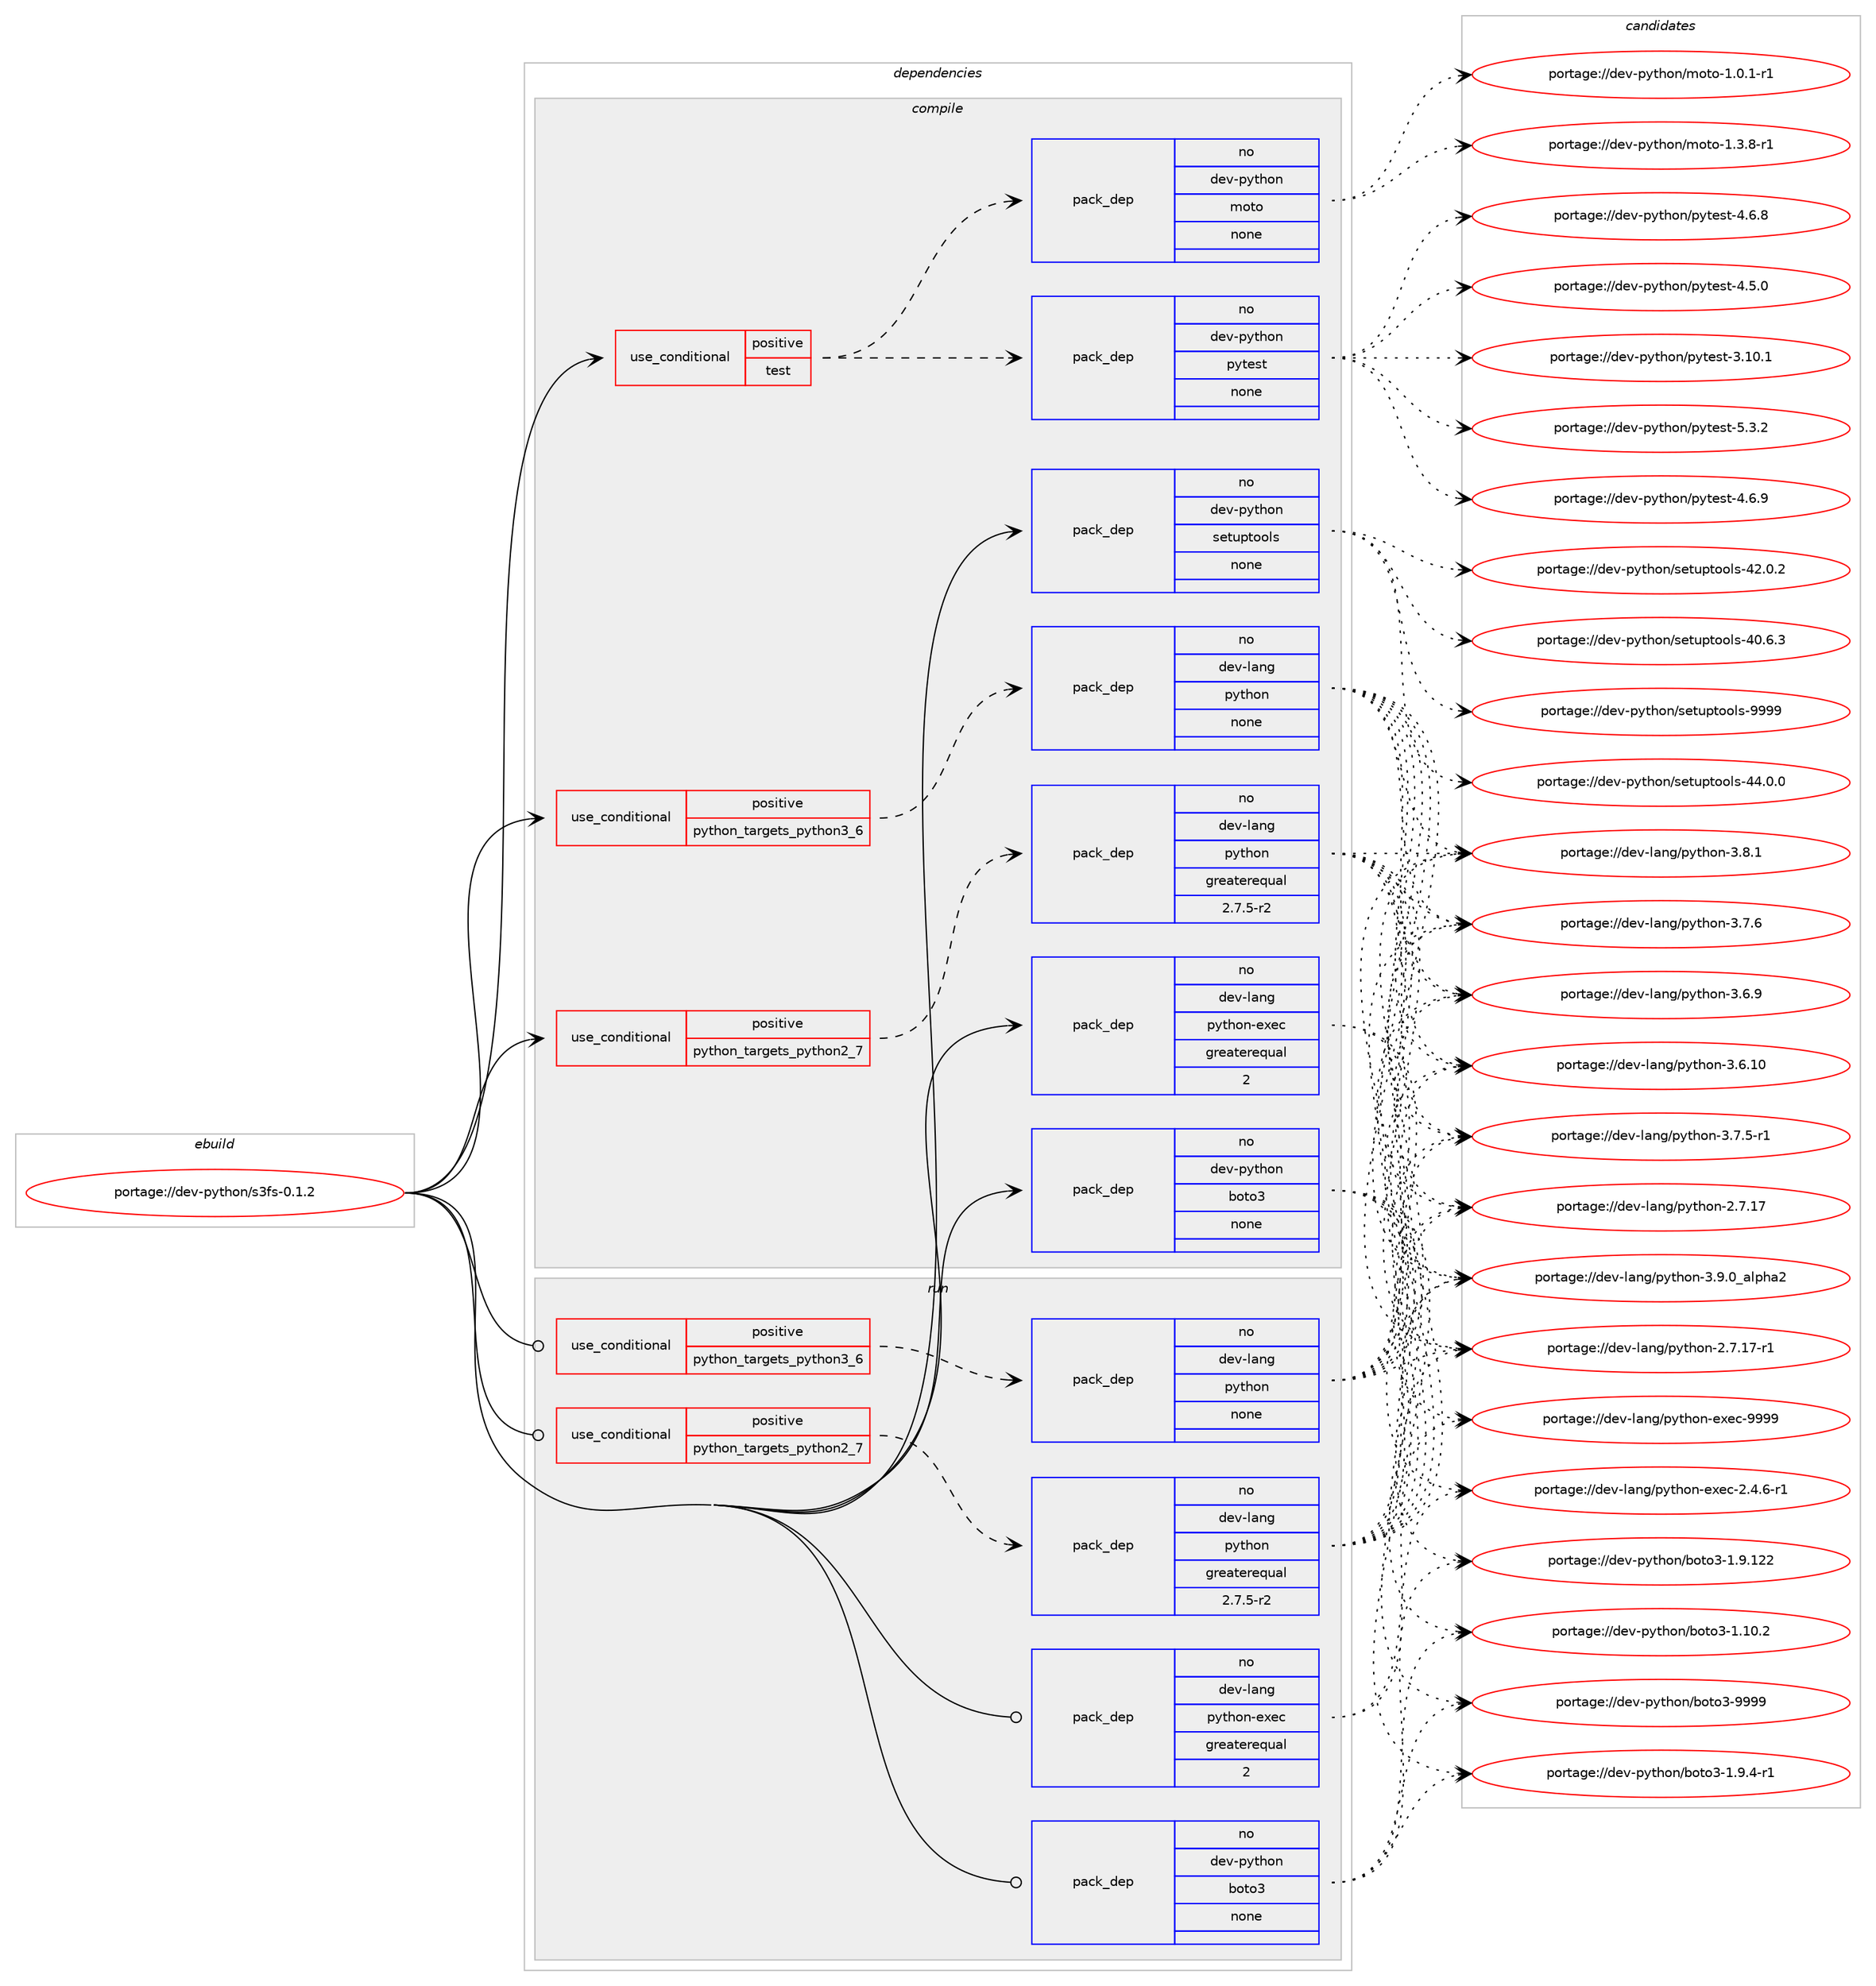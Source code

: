 digraph prolog {

# *************
# Graph options
# *************

newrank=true;
concentrate=true;
compound=true;
graph [rankdir=LR,fontname=Helvetica,fontsize=10,ranksep=1.5];#, ranksep=2.5, nodesep=0.2];
edge  [arrowhead=vee];
node  [fontname=Helvetica,fontsize=10];

# **********
# The ebuild
# **********

subgraph cluster_leftcol {
color=gray;
rank=same;
label=<<i>ebuild</i>>;
id [label="portage://dev-python/s3fs-0.1.2", color=red, width=4, href="../dev-python/s3fs-0.1.2.svg"];
}

# ****************
# The dependencies
# ****************

subgraph cluster_midcol {
color=gray;
label=<<i>dependencies</i>>;
subgraph cluster_compile {
fillcolor="#eeeeee";
style=filled;
label=<<i>compile</i>>;
subgraph cond106345 {
dependency426929 [label=<<TABLE BORDER="0" CELLBORDER="1" CELLSPACING="0" CELLPADDING="4"><TR><TD ROWSPAN="3" CELLPADDING="10">use_conditional</TD></TR><TR><TD>positive</TD></TR><TR><TD>python_targets_python2_7</TD></TR></TABLE>>, shape=none, color=red];
subgraph pack315686 {
dependency426930 [label=<<TABLE BORDER="0" CELLBORDER="1" CELLSPACING="0" CELLPADDING="4" WIDTH="220"><TR><TD ROWSPAN="6" CELLPADDING="30">pack_dep</TD></TR><TR><TD WIDTH="110">no</TD></TR><TR><TD>dev-lang</TD></TR><TR><TD>python</TD></TR><TR><TD>greaterequal</TD></TR><TR><TD>2.7.5-r2</TD></TR></TABLE>>, shape=none, color=blue];
}
dependency426929:e -> dependency426930:w [weight=20,style="dashed",arrowhead="vee"];
}
id:e -> dependency426929:w [weight=20,style="solid",arrowhead="vee"];
subgraph cond106346 {
dependency426931 [label=<<TABLE BORDER="0" CELLBORDER="1" CELLSPACING="0" CELLPADDING="4"><TR><TD ROWSPAN="3" CELLPADDING="10">use_conditional</TD></TR><TR><TD>positive</TD></TR><TR><TD>python_targets_python3_6</TD></TR></TABLE>>, shape=none, color=red];
subgraph pack315687 {
dependency426932 [label=<<TABLE BORDER="0" CELLBORDER="1" CELLSPACING="0" CELLPADDING="4" WIDTH="220"><TR><TD ROWSPAN="6" CELLPADDING="30">pack_dep</TD></TR><TR><TD WIDTH="110">no</TD></TR><TR><TD>dev-lang</TD></TR><TR><TD>python</TD></TR><TR><TD>none</TD></TR><TR><TD></TD></TR></TABLE>>, shape=none, color=blue];
}
dependency426931:e -> dependency426932:w [weight=20,style="dashed",arrowhead="vee"];
}
id:e -> dependency426931:w [weight=20,style="solid",arrowhead="vee"];
subgraph cond106347 {
dependency426933 [label=<<TABLE BORDER="0" CELLBORDER="1" CELLSPACING="0" CELLPADDING="4"><TR><TD ROWSPAN="3" CELLPADDING="10">use_conditional</TD></TR><TR><TD>positive</TD></TR><TR><TD>test</TD></TR></TABLE>>, shape=none, color=red];
subgraph pack315688 {
dependency426934 [label=<<TABLE BORDER="0" CELLBORDER="1" CELLSPACING="0" CELLPADDING="4" WIDTH="220"><TR><TD ROWSPAN="6" CELLPADDING="30">pack_dep</TD></TR><TR><TD WIDTH="110">no</TD></TR><TR><TD>dev-python</TD></TR><TR><TD>moto</TD></TR><TR><TD>none</TD></TR><TR><TD></TD></TR></TABLE>>, shape=none, color=blue];
}
dependency426933:e -> dependency426934:w [weight=20,style="dashed",arrowhead="vee"];
subgraph pack315689 {
dependency426935 [label=<<TABLE BORDER="0" CELLBORDER="1" CELLSPACING="0" CELLPADDING="4" WIDTH="220"><TR><TD ROWSPAN="6" CELLPADDING="30">pack_dep</TD></TR><TR><TD WIDTH="110">no</TD></TR><TR><TD>dev-python</TD></TR><TR><TD>pytest</TD></TR><TR><TD>none</TD></TR><TR><TD></TD></TR></TABLE>>, shape=none, color=blue];
}
dependency426933:e -> dependency426935:w [weight=20,style="dashed",arrowhead="vee"];
}
id:e -> dependency426933:w [weight=20,style="solid",arrowhead="vee"];
subgraph pack315690 {
dependency426936 [label=<<TABLE BORDER="0" CELLBORDER="1" CELLSPACING="0" CELLPADDING="4" WIDTH="220"><TR><TD ROWSPAN="6" CELLPADDING="30">pack_dep</TD></TR><TR><TD WIDTH="110">no</TD></TR><TR><TD>dev-lang</TD></TR><TR><TD>python-exec</TD></TR><TR><TD>greaterequal</TD></TR><TR><TD>2</TD></TR></TABLE>>, shape=none, color=blue];
}
id:e -> dependency426936:w [weight=20,style="solid",arrowhead="vee"];
subgraph pack315691 {
dependency426937 [label=<<TABLE BORDER="0" CELLBORDER="1" CELLSPACING="0" CELLPADDING="4" WIDTH="220"><TR><TD ROWSPAN="6" CELLPADDING="30">pack_dep</TD></TR><TR><TD WIDTH="110">no</TD></TR><TR><TD>dev-python</TD></TR><TR><TD>boto3</TD></TR><TR><TD>none</TD></TR><TR><TD></TD></TR></TABLE>>, shape=none, color=blue];
}
id:e -> dependency426937:w [weight=20,style="solid",arrowhead="vee"];
subgraph pack315692 {
dependency426938 [label=<<TABLE BORDER="0" CELLBORDER="1" CELLSPACING="0" CELLPADDING="4" WIDTH="220"><TR><TD ROWSPAN="6" CELLPADDING="30">pack_dep</TD></TR><TR><TD WIDTH="110">no</TD></TR><TR><TD>dev-python</TD></TR><TR><TD>setuptools</TD></TR><TR><TD>none</TD></TR><TR><TD></TD></TR></TABLE>>, shape=none, color=blue];
}
id:e -> dependency426938:w [weight=20,style="solid",arrowhead="vee"];
}
subgraph cluster_compileandrun {
fillcolor="#eeeeee";
style=filled;
label=<<i>compile and run</i>>;
}
subgraph cluster_run {
fillcolor="#eeeeee";
style=filled;
label=<<i>run</i>>;
subgraph cond106348 {
dependency426939 [label=<<TABLE BORDER="0" CELLBORDER="1" CELLSPACING="0" CELLPADDING="4"><TR><TD ROWSPAN="3" CELLPADDING="10">use_conditional</TD></TR><TR><TD>positive</TD></TR><TR><TD>python_targets_python2_7</TD></TR></TABLE>>, shape=none, color=red];
subgraph pack315693 {
dependency426940 [label=<<TABLE BORDER="0" CELLBORDER="1" CELLSPACING="0" CELLPADDING="4" WIDTH="220"><TR><TD ROWSPAN="6" CELLPADDING="30">pack_dep</TD></TR><TR><TD WIDTH="110">no</TD></TR><TR><TD>dev-lang</TD></TR><TR><TD>python</TD></TR><TR><TD>greaterequal</TD></TR><TR><TD>2.7.5-r2</TD></TR></TABLE>>, shape=none, color=blue];
}
dependency426939:e -> dependency426940:w [weight=20,style="dashed",arrowhead="vee"];
}
id:e -> dependency426939:w [weight=20,style="solid",arrowhead="odot"];
subgraph cond106349 {
dependency426941 [label=<<TABLE BORDER="0" CELLBORDER="1" CELLSPACING="0" CELLPADDING="4"><TR><TD ROWSPAN="3" CELLPADDING="10">use_conditional</TD></TR><TR><TD>positive</TD></TR><TR><TD>python_targets_python3_6</TD></TR></TABLE>>, shape=none, color=red];
subgraph pack315694 {
dependency426942 [label=<<TABLE BORDER="0" CELLBORDER="1" CELLSPACING="0" CELLPADDING="4" WIDTH="220"><TR><TD ROWSPAN="6" CELLPADDING="30">pack_dep</TD></TR><TR><TD WIDTH="110">no</TD></TR><TR><TD>dev-lang</TD></TR><TR><TD>python</TD></TR><TR><TD>none</TD></TR><TR><TD></TD></TR></TABLE>>, shape=none, color=blue];
}
dependency426941:e -> dependency426942:w [weight=20,style="dashed",arrowhead="vee"];
}
id:e -> dependency426941:w [weight=20,style="solid",arrowhead="odot"];
subgraph pack315695 {
dependency426943 [label=<<TABLE BORDER="0" CELLBORDER="1" CELLSPACING="0" CELLPADDING="4" WIDTH="220"><TR><TD ROWSPAN="6" CELLPADDING="30">pack_dep</TD></TR><TR><TD WIDTH="110">no</TD></TR><TR><TD>dev-lang</TD></TR><TR><TD>python-exec</TD></TR><TR><TD>greaterequal</TD></TR><TR><TD>2</TD></TR></TABLE>>, shape=none, color=blue];
}
id:e -> dependency426943:w [weight=20,style="solid",arrowhead="odot"];
subgraph pack315696 {
dependency426944 [label=<<TABLE BORDER="0" CELLBORDER="1" CELLSPACING="0" CELLPADDING="4" WIDTH="220"><TR><TD ROWSPAN="6" CELLPADDING="30">pack_dep</TD></TR><TR><TD WIDTH="110">no</TD></TR><TR><TD>dev-python</TD></TR><TR><TD>boto3</TD></TR><TR><TD>none</TD></TR><TR><TD></TD></TR></TABLE>>, shape=none, color=blue];
}
id:e -> dependency426944:w [weight=20,style="solid",arrowhead="odot"];
}
}

# **************
# The candidates
# **************

subgraph cluster_choices {
rank=same;
color=gray;
label=<<i>candidates</i>>;

subgraph choice315686 {
color=black;
nodesep=1;
choice10010111845108971101034711212111610411111045514657464895971081121049750 [label="portage://dev-lang/python-3.9.0_alpha2", color=red, width=4,href="../dev-lang/python-3.9.0_alpha2.svg"];
choice100101118451089711010347112121116104111110455146564649 [label="portage://dev-lang/python-3.8.1", color=red, width=4,href="../dev-lang/python-3.8.1.svg"];
choice100101118451089711010347112121116104111110455146554654 [label="portage://dev-lang/python-3.7.6", color=red, width=4,href="../dev-lang/python-3.7.6.svg"];
choice1001011184510897110103471121211161041111104551465546534511449 [label="portage://dev-lang/python-3.7.5-r1", color=red, width=4,href="../dev-lang/python-3.7.5-r1.svg"];
choice100101118451089711010347112121116104111110455146544657 [label="portage://dev-lang/python-3.6.9", color=red, width=4,href="../dev-lang/python-3.6.9.svg"];
choice10010111845108971101034711212111610411111045514654464948 [label="portage://dev-lang/python-3.6.10", color=red, width=4,href="../dev-lang/python-3.6.10.svg"];
choice100101118451089711010347112121116104111110455046554649554511449 [label="portage://dev-lang/python-2.7.17-r1", color=red, width=4,href="../dev-lang/python-2.7.17-r1.svg"];
choice10010111845108971101034711212111610411111045504655464955 [label="portage://dev-lang/python-2.7.17", color=red, width=4,href="../dev-lang/python-2.7.17.svg"];
dependency426930:e -> choice10010111845108971101034711212111610411111045514657464895971081121049750:w [style=dotted,weight="100"];
dependency426930:e -> choice100101118451089711010347112121116104111110455146564649:w [style=dotted,weight="100"];
dependency426930:e -> choice100101118451089711010347112121116104111110455146554654:w [style=dotted,weight="100"];
dependency426930:e -> choice1001011184510897110103471121211161041111104551465546534511449:w [style=dotted,weight="100"];
dependency426930:e -> choice100101118451089711010347112121116104111110455146544657:w [style=dotted,weight="100"];
dependency426930:e -> choice10010111845108971101034711212111610411111045514654464948:w [style=dotted,weight="100"];
dependency426930:e -> choice100101118451089711010347112121116104111110455046554649554511449:w [style=dotted,weight="100"];
dependency426930:e -> choice10010111845108971101034711212111610411111045504655464955:w [style=dotted,weight="100"];
}
subgraph choice315687 {
color=black;
nodesep=1;
choice10010111845108971101034711212111610411111045514657464895971081121049750 [label="portage://dev-lang/python-3.9.0_alpha2", color=red, width=4,href="../dev-lang/python-3.9.0_alpha2.svg"];
choice100101118451089711010347112121116104111110455146564649 [label="portage://dev-lang/python-3.8.1", color=red, width=4,href="../dev-lang/python-3.8.1.svg"];
choice100101118451089711010347112121116104111110455146554654 [label="portage://dev-lang/python-3.7.6", color=red, width=4,href="../dev-lang/python-3.7.6.svg"];
choice1001011184510897110103471121211161041111104551465546534511449 [label="portage://dev-lang/python-3.7.5-r1", color=red, width=4,href="../dev-lang/python-3.7.5-r1.svg"];
choice100101118451089711010347112121116104111110455146544657 [label="portage://dev-lang/python-3.6.9", color=red, width=4,href="../dev-lang/python-3.6.9.svg"];
choice10010111845108971101034711212111610411111045514654464948 [label="portage://dev-lang/python-3.6.10", color=red, width=4,href="../dev-lang/python-3.6.10.svg"];
choice100101118451089711010347112121116104111110455046554649554511449 [label="portage://dev-lang/python-2.7.17-r1", color=red, width=4,href="../dev-lang/python-2.7.17-r1.svg"];
choice10010111845108971101034711212111610411111045504655464955 [label="portage://dev-lang/python-2.7.17", color=red, width=4,href="../dev-lang/python-2.7.17.svg"];
dependency426932:e -> choice10010111845108971101034711212111610411111045514657464895971081121049750:w [style=dotted,weight="100"];
dependency426932:e -> choice100101118451089711010347112121116104111110455146564649:w [style=dotted,weight="100"];
dependency426932:e -> choice100101118451089711010347112121116104111110455146554654:w [style=dotted,weight="100"];
dependency426932:e -> choice1001011184510897110103471121211161041111104551465546534511449:w [style=dotted,weight="100"];
dependency426932:e -> choice100101118451089711010347112121116104111110455146544657:w [style=dotted,weight="100"];
dependency426932:e -> choice10010111845108971101034711212111610411111045514654464948:w [style=dotted,weight="100"];
dependency426932:e -> choice100101118451089711010347112121116104111110455046554649554511449:w [style=dotted,weight="100"];
dependency426932:e -> choice10010111845108971101034711212111610411111045504655464955:w [style=dotted,weight="100"];
}
subgraph choice315688 {
color=black;
nodesep=1;
choice10010111845112121116104111110471091111161114549465146564511449 [label="portage://dev-python/moto-1.3.8-r1", color=red, width=4,href="../dev-python/moto-1.3.8-r1.svg"];
choice10010111845112121116104111110471091111161114549464846494511449 [label="portage://dev-python/moto-1.0.1-r1", color=red, width=4,href="../dev-python/moto-1.0.1-r1.svg"];
dependency426934:e -> choice10010111845112121116104111110471091111161114549465146564511449:w [style=dotted,weight="100"];
dependency426934:e -> choice10010111845112121116104111110471091111161114549464846494511449:w [style=dotted,weight="100"];
}
subgraph choice315689 {
color=black;
nodesep=1;
choice1001011184511212111610411111047112121116101115116455346514650 [label="portage://dev-python/pytest-5.3.2", color=red, width=4,href="../dev-python/pytest-5.3.2.svg"];
choice1001011184511212111610411111047112121116101115116455246544657 [label="portage://dev-python/pytest-4.6.9", color=red, width=4,href="../dev-python/pytest-4.6.9.svg"];
choice1001011184511212111610411111047112121116101115116455246544656 [label="portage://dev-python/pytest-4.6.8", color=red, width=4,href="../dev-python/pytest-4.6.8.svg"];
choice1001011184511212111610411111047112121116101115116455246534648 [label="portage://dev-python/pytest-4.5.0", color=red, width=4,href="../dev-python/pytest-4.5.0.svg"];
choice100101118451121211161041111104711212111610111511645514649484649 [label="portage://dev-python/pytest-3.10.1", color=red, width=4,href="../dev-python/pytest-3.10.1.svg"];
dependency426935:e -> choice1001011184511212111610411111047112121116101115116455346514650:w [style=dotted,weight="100"];
dependency426935:e -> choice1001011184511212111610411111047112121116101115116455246544657:w [style=dotted,weight="100"];
dependency426935:e -> choice1001011184511212111610411111047112121116101115116455246544656:w [style=dotted,weight="100"];
dependency426935:e -> choice1001011184511212111610411111047112121116101115116455246534648:w [style=dotted,weight="100"];
dependency426935:e -> choice100101118451121211161041111104711212111610111511645514649484649:w [style=dotted,weight="100"];
}
subgraph choice315690 {
color=black;
nodesep=1;
choice10010111845108971101034711212111610411111045101120101994557575757 [label="portage://dev-lang/python-exec-9999", color=red, width=4,href="../dev-lang/python-exec-9999.svg"];
choice10010111845108971101034711212111610411111045101120101994550465246544511449 [label="portage://dev-lang/python-exec-2.4.6-r1", color=red, width=4,href="../dev-lang/python-exec-2.4.6-r1.svg"];
dependency426936:e -> choice10010111845108971101034711212111610411111045101120101994557575757:w [style=dotted,weight="100"];
dependency426936:e -> choice10010111845108971101034711212111610411111045101120101994550465246544511449:w [style=dotted,weight="100"];
}
subgraph choice315691 {
color=black;
nodesep=1;
choice100101118451121211161041111104798111116111514557575757 [label="portage://dev-python/boto3-9999", color=red, width=4,href="../dev-python/boto3-9999.svg"];
choice100101118451121211161041111104798111116111514549465746524511449 [label="portage://dev-python/boto3-1.9.4-r1", color=red, width=4,href="../dev-python/boto3-1.9.4-r1.svg"];
choice100101118451121211161041111104798111116111514549465746495050 [label="portage://dev-python/boto3-1.9.122", color=red, width=4,href="../dev-python/boto3-1.9.122.svg"];
choice1001011184511212111610411111047981111161115145494649484650 [label="portage://dev-python/boto3-1.10.2", color=red, width=4,href="../dev-python/boto3-1.10.2.svg"];
dependency426937:e -> choice100101118451121211161041111104798111116111514557575757:w [style=dotted,weight="100"];
dependency426937:e -> choice100101118451121211161041111104798111116111514549465746524511449:w [style=dotted,weight="100"];
dependency426937:e -> choice100101118451121211161041111104798111116111514549465746495050:w [style=dotted,weight="100"];
dependency426937:e -> choice1001011184511212111610411111047981111161115145494649484650:w [style=dotted,weight="100"];
}
subgraph choice315692 {
color=black;
nodesep=1;
choice10010111845112121116104111110471151011161171121161111111081154557575757 [label="portage://dev-python/setuptools-9999", color=red, width=4,href="../dev-python/setuptools-9999.svg"];
choice100101118451121211161041111104711510111611711211611111110811545525246484648 [label="portage://dev-python/setuptools-44.0.0", color=red, width=4,href="../dev-python/setuptools-44.0.0.svg"];
choice100101118451121211161041111104711510111611711211611111110811545525046484650 [label="portage://dev-python/setuptools-42.0.2", color=red, width=4,href="../dev-python/setuptools-42.0.2.svg"];
choice100101118451121211161041111104711510111611711211611111110811545524846544651 [label="portage://dev-python/setuptools-40.6.3", color=red, width=4,href="../dev-python/setuptools-40.6.3.svg"];
dependency426938:e -> choice10010111845112121116104111110471151011161171121161111111081154557575757:w [style=dotted,weight="100"];
dependency426938:e -> choice100101118451121211161041111104711510111611711211611111110811545525246484648:w [style=dotted,weight="100"];
dependency426938:e -> choice100101118451121211161041111104711510111611711211611111110811545525046484650:w [style=dotted,weight="100"];
dependency426938:e -> choice100101118451121211161041111104711510111611711211611111110811545524846544651:w [style=dotted,weight="100"];
}
subgraph choice315693 {
color=black;
nodesep=1;
choice10010111845108971101034711212111610411111045514657464895971081121049750 [label="portage://dev-lang/python-3.9.0_alpha2", color=red, width=4,href="../dev-lang/python-3.9.0_alpha2.svg"];
choice100101118451089711010347112121116104111110455146564649 [label="portage://dev-lang/python-3.8.1", color=red, width=4,href="../dev-lang/python-3.8.1.svg"];
choice100101118451089711010347112121116104111110455146554654 [label="portage://dev-lang/python-3.7.6", color=red, width=4,href="../dev-lang/python-3.7.6.svg"];
choice1001011184510897110103471121211161041111104551465546534511449 [label="portage://dev-lang/python-3.7.5-r1", color=red, width=4,href="../dev-lang/python-3.7.5-r1.svg"];
choice100101118451089711010347112121116104111110455146544657 [label="portage://dev-lang/python-3.6.9", color=red, width=4,href="../dev-lang/python-3.6.9.svg"];
choice10010111845108971101034711212111610411111045514654464948 [label="portage://dev-lang/python-3.6.10", color=red, width=4,href="../dev-lang/python-3.6.10.svg"];
choice100101118451089711010347112121116104111110455046554649554511449 [label="portage://dev-lang/python-2.7.17-r1", color=red, width=4,href="../dev-lang/python-2.7.17-r1.svg"];
choice10010111845108971101034711212111610411111045504655464955 [label="portage://dev-lang/python-2.7.17", color=red, width=4,href="../dev-lang/python-2.7.17.svg"];
dependency426940:e -> choice10010111845108971101034711212111610411111045514657464895971081121049750:w [style=dotted,weight="100"];
dependency426940:e -> choice100101118451089711010347112121116104111110455146564649:w [style=dotted,weight="100"];
dependency426940:e -> choice100101118451089711010347112121116104111110455146554654:w [style=dotted,weight="100"];
dependency426940:e -> choice1001011184510897110103471121211161041111104551465546534511449:w [style=dotted,weight="100"];
dependency426940:e -> choice100101118451089711010347112121116104111110455146544657:w [style=dotted,weight="100"];
dependency426940:e -> choice10010111845108971101034711212111610411111045514654464948:w [style=dotted,weight="100"];
dependency426940:e -> choice100101118451089711010347112121116104111110455046554649554511449:w [style=dotted,weight="100"];
dependency426940:e -> choice10010111845108971101034711212111610411111045504655464955:w [style=dotted,weight="100"];
}
subgraph choice315694 {
color=black;
nodesep=1;
choice10010111845108971101034711212111610411111045514657464895971081121049750 [label="portage://dev-lang/python-3.9.0_alpha2", color=red, width=4,href="../dev-lang/python-3.9.0_alpha2.svg"];
choice100101118451089711010347112121116104111110455146564649 [label="portage://dev-lang/python-3.8.1", color=red, width=4,href="../dev-lang/python-3.8.1.svg"];
choice100101118451089711010347112121116104111110455146554654 [label="portage://dev-lang/python-3.7.6", color=red, width=4,href="../dev-lang/python-3.7.6.svg"];
choice1001011184510897110103471121211161041111104551465546534511449 [label="portage://dev-lang/python-3.7.5-r1", color=red, width=4,href="../dev-lang/python-3.7.5-r1.svg"];
choice100101118451089711010347112121116104111110455146544657 [label="portage://dev-lang/python-3.6.9", color=red, width=4,href="../dev-lang/python-3.6.9.svg"];
choice10010111845108971101034711212111610411111045514654464948 [label="portage://dev-lang/python-3.6.10", color=red, width=4,href="../dev-lang/python-3.6.10.svg"];
choice100101118451089711010347112121116104111110455046554649554511449 [label="portage://dev-lang/python-2.7.17-r1", color=red, width=4,href="../dev-lang/python-2.7.17-r1.svg"];
choice10010111845108971101034711212111610411111045504655464955 [label="portage://dev-lang/python-2.7.17", color=red, width=4,href="../dev-lang/python-2.7.17.svg"];
dependency426942:e -> choice10010111845108971101034711212111610411111045514657464895971081121049750:w [style=dotted,weight="100"];
dependency426942:e -> choice100101118451089711010347112121116104111110455146564649:w [style=dotted,weight="100"];
dependency426942:e -> choice100101118451089711010347112121116104111110455146554654:w [style=dotted,weight="100"];
dependency426942:e -> choice1001011184510897110103471121211161041111104551465546534511449:w [style=dotted,weight="100"];
dependency426942:e -> choice100101118451089711010347112121116104111110455146544657:w [style=dotted,weight="100"];
dependency426942:e -> choice10010111845108971101034711212111610411111045514654464948:w [style=dotted,weight="100"];
dependency426942:e -> choice100101118451089711010347112121116104111110455046554649554511449:w [style=dotted,weight="100"];
dependency426942:e -> choice10010111845108971101034711212111610411111045504655464955:w [style=dotted,weight="100"];
}
subgraph choice315695 {
color=black;
nodesep=1;
choice10010111845108971101034711212111610411111045101120101994557575757 [label="portage://dev-lang/python-exec-9999", color=red, width=4,href="../dev-lang/python-exec-9999.svg"];
choice10010111845108971101034711212111610411111045101120101994550465246544511449 [label="portage://dev-lang/python-exec-2.4.6-r1", color=red, width=4,href="../dev-lang/python-exec-2.4.6-r1.svg"];
dependency426943:e -> choice10010111845108971101034711212111610411111045101120101994557575757:w [style=dotted,weight="100"];
dependency426943:e -> choice10010111845108971101034711212111610411111045101120101994550465246544511449:w [style=dotted,weight="100"];
}
subgraph choice315696 {
color=black;
nodesep=1;
choice100101118451121211161041111104798111116111514557575757 [label="portage://dev-python/boto3-9999", color=red, width=4,href="../dev-python/boto3-9999.svg"];
choice100101118451121211161041111104798111116111514549465746524511449 [label="portage://dev-python/boto3-1.9.4-r1", color=red, width=4,href="../dev-python/boto3-1.9.4-r1.svg"];
choice100101118451121211161041111104798111116111514549465746495050 [label="portage://dev-python/boto3-1.9.122", color=red, width=4,href="../dev-python/boto3-1.9.122.svg"];
choice1001011184511212111610411111047981111161115145494649484650 [label="portage://dev-python/boto3-1.10.2", color=red, width=4,href="../dev-python/boto3-1.10.2.svg"];
dependency426944:e -> choice100101118451121211161041111104798111116111514557575757:w [style=dotted,weight="100"];
dependency426944:e -> choice100101118451121211161041111104798111116111514549465746524511449:w [style=dotted,weight="100"];
dependency426944:e -> choice100101118451121211161041111104798111116111514549465746495050:w [style=dotted,weight="100"];
dependency426944:e -> choice1001011184511212111610411111047981111161115145494649484650:w [style=dotted,weight="100"];
}
}

}
